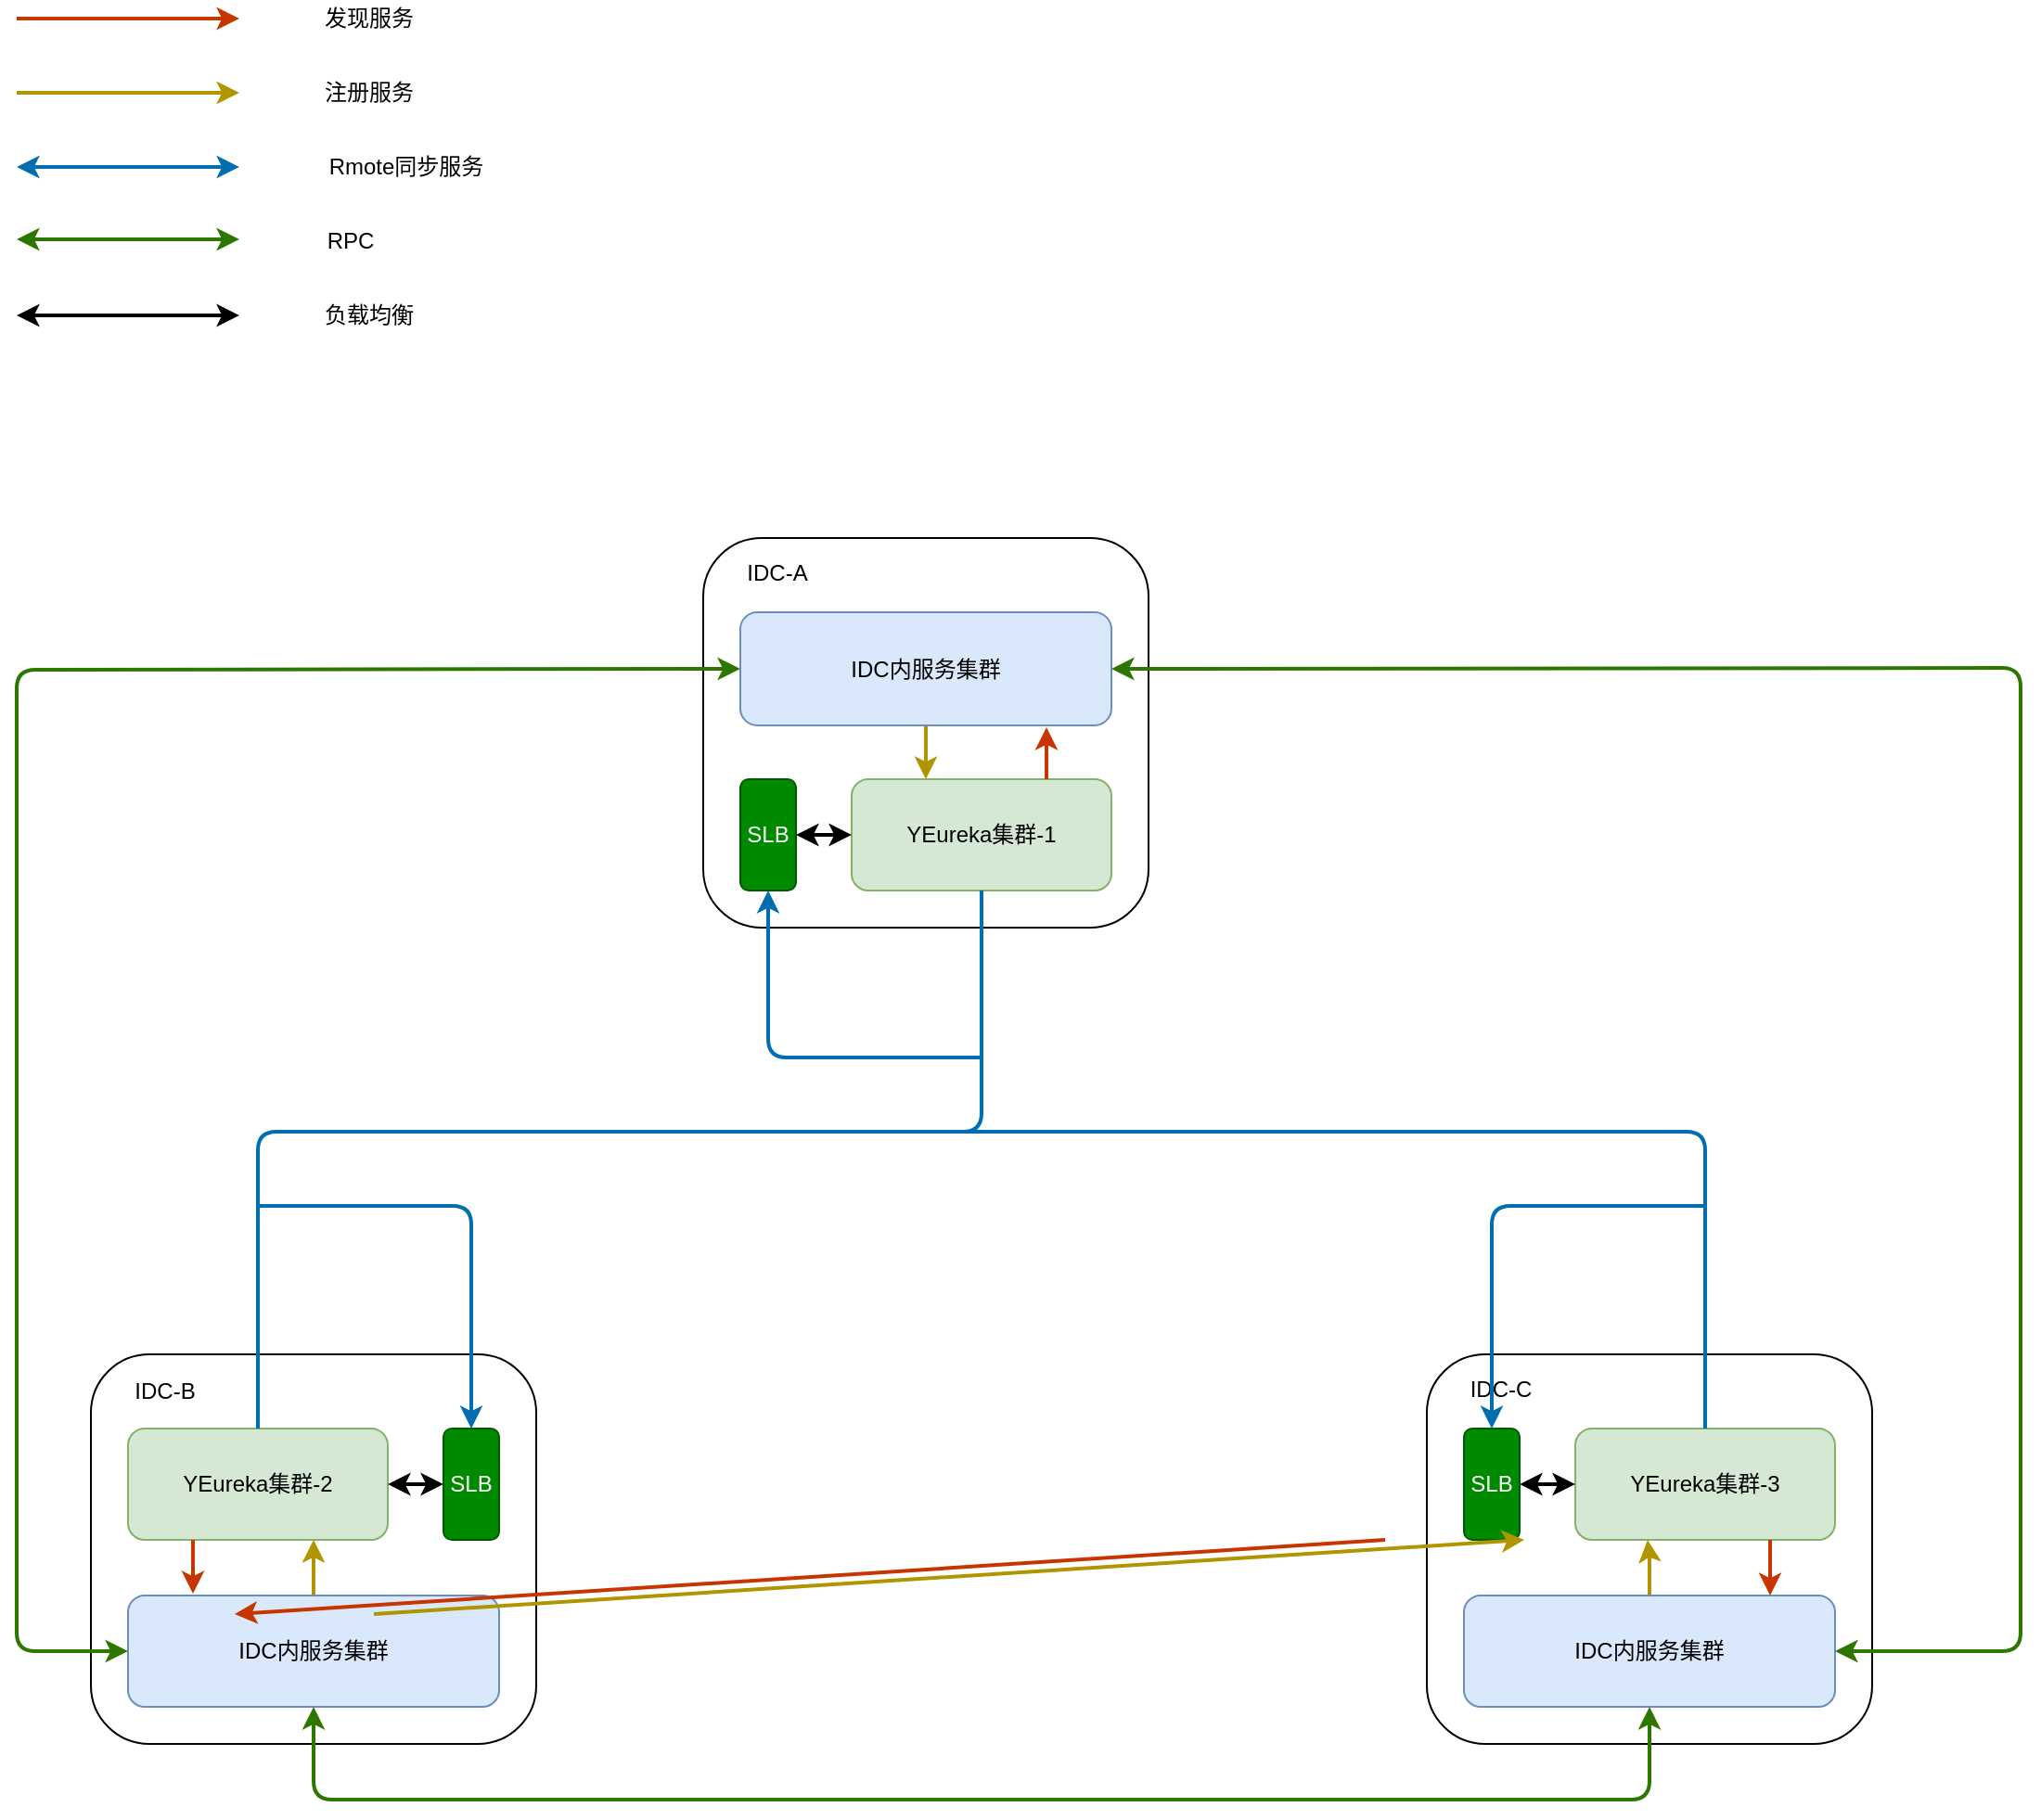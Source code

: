 <mxfile version="13.8.0" type="github">
  <diagram id="oLTQcHycqo5tb6mpDoaT" name="Page-1">
    <mxGraphModel dx="1422" dy="1914" grid="1" gridSize="10" guides="1" tooltips="1" connect="1" arrows="1" fold="1" page="1" pageScale="1" pageWidth="827" pageHeight="1169" math="0" shadow="0">
      <root>
        <mxCell id="0" />
        <mxCell id="1" parent="0" />
        <mxCell id="q3t6tNgOHvqSSlSUGWxc-13" value="IDC-A" style="text;html=1;strokeColor=none;fillColor=none;align=center;verticalAlign=middle;whiteSpace=wrap;rounded=0;" vertex="1" parent="1">
          <mxGeometry x="450" y="90" width="40" height="20" as="geometry" />
        </mxCell>
        <mxCell id="q3t6tNgOHvqSSlSUGWxc-59" value="" style="group;rotation=0;" vertex="1" connectable="0" parent="1">
          <mxGeometry x="450" y="40" width="240" height="210" as="geometry" />
        </mxCell>
        <mxCell id="q3t6tNgOHvqSSlSUGWxc-60" value="" style="rounded=1;whiteSpace=wrap;html=1;rotation=0;" vertex="1" parent="q3t6tNgOHvqSSlSUGWxc-59">
          <mxGeometry width="240" height="210" as="geometry" />
        </mxCell>
        <mxCell id="q3t6tNgOHvqSSlSUGWxc-61" value="YEureka集群-1" style="rounded=1;whiteSpace=wrap;html=1;fillColor=#d5e8d4;strokeColor=#82b366;rotation=0;" vertex="1" parent="q3t6tNgOHvqSSlSUGWxc-59">
          <mxGeometry x="80" y="130" width="140" height="60" as="geometry" />
        </mxCell>
        <mxCell id="q3t6tNgOHvqSSlSUGWxc-71" style="edgeStyle=orthogonalEdgeStyle;rounded=0;orthogonalLoop=1;jettySize=auto;html=1;exitX=0.5;exitY=1;exitDx=0;exitDy=0;strokeWidth=2;fillColor=#e3c800;strokeColor=#B09500;" edge="1" parent="q3t6tNgOHvqSSlSUGWxc-59" source="q3t6tNgOHvqSSlSUGWxc-63">
          <mxGeometry relative="1" as="geometry">
            <mxPoint x="120" y="130" as="targetPoint" />
          </mxGeometry>
        </mxCell>
        <mxCell id="q3t6tNgOHvqSSlSUGWxc-63" value="IDC内服务集群" style="rounded=1;whiteSpace=wrap;html=1;fillColor=#dae8fc;strokeColor=#6c8ebf;rotation=0;" vertex="1" parent="q3t6tNgOHvqSSlSUGWxc-59">
          <mxGeometry x="20" y="40" width="200" height="61" as="geometry" />
        </mxCell>
        <mxCell id="q3t6tNgOHvqSSlSUGWxc-64" value="IDC-A" style="text;html=1;strokeColor=none;fillColor=none;align=center;verticalAlign=middle;whiteSpace=wrap;rounded=0;rotation=0;" vertex="1" parent="q3t6tNgOHvqSSlSUGWxc-59">
          <mxGeometry x="20" y="9" width="40" height="20" as="geometry" />
        </mxCell>
        <mxCell id="q3t6tNgOHvqSSlSUGWxc-66" value="SLB" style="rounded=1;whiteSpace=wrap;html=1;fillColor=#008a00;strokeColor=#005700;fontColor=#ffffff;rotation=0;" vertex="1" parent="q3t6tNgOHvqSSlSUGWxc-59">
          <mxGeometry x="20" y="130" width="30" height="60" as="geometry" />
        </mxCell>
        <mxCell id="q3t6tNgOHvqSSlSUGWxc-67" value="" style="endArrow=classic;startArrow=classic;html=1;strokeWidth=2;entryX=0;entryY=0.5;entryDx=0;entryDy=0;exitX=1;exitY=0.5;exitDx=0;exitDy=0;" edge="1" parent="q3t6tNgOHvqSSlSUGWxc-59" target="q3t6tNgOHvqSSlSUGWxc-61" source="q3t6tNgOHvqSSlSUGWxc-66">
          <mxGeometry width="50" height="50" relative="1" as="geometry">
            <mxPoint x="80" y="70" as="sourcePoint" />
            <mxPoint x="170" y="20" as="targetPoint" />
          </mxGeometry>
        </mxCell>
        <mxCell id="q3t6tNgOHvqSSlSUGWxc-73" value="" style="endArrow=classic;html=1;strokeWidth=2;exitX=0.75;exitY=0;exitDx=0;exitDy=0;fillColor=#fa6800;strokeColor=#C73500;entryX=0.825;entryY=1.016;entryDx=0;entryDy=0;entryPerimeter=0;" edge="1" parent="q3t6tNgOHvqSSlSUGWxc-59" source="q3t6tNgOHvqSSlSUGWxc-61" target="q3t6tNgOHvqSSlSUGWxc-63">
          <mxGeometry width="50" height="50" relative="1" as="geometry">
            <mxPoint x="585" y="550" as="sourcePoint" />
            <mxPoint x="585" y="580" as="targetPoint" />
            <Array as="points" />
          </mxGeometry>
        </mxCell>
        <mxCell id="q3t6tNgOHvqSSlSUGWxc-83" value="" style="endArrow=classic;html=1;strokeColor=#006EAF;strokeWidth=2;entryX=0.5;entryY=1;entryDx=0;entryDy=0;fillColor=#1ba1e2;" edge="1" parent="q3t6tNgOHvqSSlSUGWxc-59" target="q3t6tNgOHvqSSlSUGWxc-66">
          <mxGeometry width="50" height="50" relative="1" as="geometry">
            <mxPoint x="150" y="280" as="sourcePoint" />
            <mxPoint x="40" y="190" as="targetPoint" />
            <Array as="points">
              <mxPoint x="35" y="280" />
            </Array>
          </mxGeometry>
        </mxCell>
        <mxCell id="q3t6tNgOHvqSSlSUGWxc-57" value="" style="group;rotation=0;" vertex="1" connectable="0" parent="1">
          <mxGeometry x="840" y="480" width="240" height="210" as="geometry" />
        </mxCell>
        <mxCell id="q3t6tNgOHvqSSlSUGWxc-49" value="" style="rounded=1;whiteSpace=wrap;html=1;rotation=0;" vertex="1" parent="q3t6tNgOHvqSSlSUGWxc-57">
          <mxGeometry width="240" height="210" as="geometry" />
        </mxCell>
        <mxCell id="q3t6tNgOHvqSSlSUGWxc-50" value="YEureka集群-3" style="rounded=1;whiteSpace=wrap;html=1;fillColor=#d5e8d4;strokeColor=#82b366;rotation=0;" vertex="1" parent="q3t6tNgOHvqSSlSUGWxc-57">
          <mxGeometry x="80" y="40" width="140" height="60" as="geometry" />
        </mxCell>
        <mxCell id="q3t6tNgOHvqSSlSUGWxc-51" style="edgeStyle=orthogonalEdgeStyle;rounded=0;orthogonalLoop=1;jettySize=auto;html=1;strokeWidth=2;fillColor=#e3c800;strokeColor=#B09500;" edge="1" parent="q3t6tNgOHvqSSlSUGWxc-57" source="q3t6tNgOHvqSSlSUGWxc-52">
          <mxGeometry relative="1" as="geometry">
            <mxPoint x="119" y="100" as="targetPoint" />
          </mxGeometry>
        </mxCell>
        <mxCell id="q3t6tNgOHvqSSlSUGWxc-52" value="IDC内服务集群" style="rounded=1;whiteSpace=wrap;html=1;fillColor=#dae8fc;strokeColor=#6c8ebf;rotation=0;" vertex="1" parent="q3t6tNgOHvqSSlSUGWxc-57">
          <mxGeometry x="20" y="130" width="200" height="60" as="geometry" />
        </mxCell>
        <mxCell id="q3t6tNgOHvqSSlSUGWxc-53" value="IDC-C" style="text;html=1;strokeColor=none;fillColor=none;align=center;verticalAlign=middle;whiteSpace=wrap;rounded=0;rotation=0;" vertex="1" parent="q3t6tNgOHvqSSlSUGWxc-57">
          <mxGeometry x="20" y="9" width="40" height="20" as="geometry" />
        </mxCell>
        <mxCell id="q3t6tNgOHvqSSlSUGWxc-54" value="" style="endArrow=classic;html=1;strokeWidth=2;exitX=0.75;exitY=1;exitDx=0;exitDy=0;fillColor=#fa6800;strokeColor=#C73500;" edge="1" parent="q3t6tNgOHvqSSlSUGWxc-57" source="q3t6tNgOHvqSSlSUGWxc-50">
          <mxGeometry width="50" height="50" relative="1" as="geometry">
            <mxPoint y="-80" as="sourcePoint" />
            <mxPoint x="185" y="130" as="targetPoint" />
            <Array as="points" />
          </mxGeometry>
        </mxCell>
        <mxCell id="q3t6tNgOHvqSSlSUGWxc-55" value="SLB" style="rounded=1;whiteSpace=wrap;html=1;fillColor=#008a00;strokeColor=#005700;fontColor=#ffffff;rotation=0;" vertex="1" parent="q3t6tNgOHvqSSlSUGWxc-57">
          <mxGeometry x="20" y="40" width="30" height="60" as="geometry" />
        </mxCell>
        <mxCell id="q3t6tNgOHvqSSlSUGWxc-56" value="" style="endArrow=classic;startArrow=classic;html=1;strokeWidth=2;" edge="1" parent="q3t6tNgOHvqSSlSUGWxc-57" target="q3t6tNgOHvqSSlSUGWxc-55">
          <mxGeometry width="50" height="50" relative="1" as="geometry">
            <mxPoint x="80" y="70" as="sourcePoint" />
            <mxPoint x="170" y="20" as="targetPoint" />
          </mxGeometry>
        </mxCell>
        <mxCell id="q3t6tNgOHvqSSlSUGWxc-1" value="" style="rounded=1;whiteSpace=wrap;html=1;" vertex="1" parent="1">
          <mxGeometry x="120" y="480" width="240" height="210" as="geometry" />
        </mxCell>
        <mxCell id="q3t6tNgOHvqSSlSUGWxc-2" value="YEureka集群-2" style="rounded=1;whiteSpace=wrap;html=1;fillColor=#d5e8d4;strokeColor=#82b366;" vertex="1" parent="1">
          <mxGeometry x="140" y="520" width="140" height="60" as="geometry" />
        </mxCell>
        <mxCell id="q3t6tNgOHvqSSlSUGWxc-47" style="edgeStyle=orthogonalEdgeStyle;rounded=0;orthogonalLoop=1;jettySize=auto;html=1;strokeWidth=2;fillColor=#e3c800;strokeColor=#B09500;" edge="1" parent="1" source="q3t6tNgOHvqSSlSUGWxc-3">
          <mxGeometry relative="1" as="geometry">
            <mxPoint x="240" y="580" as="targetPoint" />
          </mxGeometry>
        </mxCell>
        <mxCell id="q3t6tNgOHvqSSlSUGWxc-3" value="IDC内服务集群" style="rounded=1;whiteSpace=wrap;html=1;fillColor=#dae8fc;strokeColor=#6c8ebf;" vertex="1" parent="1">
          <mxGeometry x="140" y="610" width="200" height="60" as="geometry" />
        </mxCell>
        <mxCell id="q3t6tNgOHvqSSlSUGWxc-4" value="IDC-B" style="text;html=1;strokeColor=none;fillColor=none;align=center;verticalAlign=middle;whiteSpace=wrap;rounded=0;" vertex="1" parent="1">
          <mxGeometry x="140" y="490" width="40" height="20" as="geometry" />
        </mxCell>
        <mxCell id="q3t6tNgOHvqSSlSUGWxc-25" value="" style="endArrow=classic;html=1;strokeWidth=2;exitX=0.25;exitY=1;exitDx=0;exitDy=0;fillColor=#fa6800;strokeColor=#C73500;" edge="1" parent="1" source="q3t6tNgOHvqSSlSUGWxc-2">
          <mxGeometry width="50" height="50" relative="1" as="geometry">
            <mxPoint x="120" y="400" as="sourcePoint" />
            <mxPoint x="175" y="609" as="targetPoint" />
            <Array as="points" />
          </mxGeometry>
        </mxCell>
        <mxCell id="q3t6tNgOHvqSSlSUGWxc-27" value="" style="endArrow=classic;html=1;strokeWidth=2;entryX=0.25;entryY=0;entryDx=0;entryDy=0;exitX=0.25;exitY=1;exitDx=0;exitDy=0;fillColor=#fa6800;strokeColor=#C73500;" edge="1" parent="1" target="q3t6tNgOHvqSSlSUGWxc-8">
          <mxGeometry width="50" height="50" relative="1" as="geometry">
            <mxPoint x="817.5" y="580" as="sourcePoint" />
            <mxPoint x="197.5" y="620" as="targetPoint" />
          </mxGeometry>
        </mxCell>
        <mxCell id="q3t6tNgOHvqSSlSUGWxc-28" value="" style="endArrow=classic;html=1;strokeWidth=2;entryX=0.75;entryY=1;entryDx=0;entryDy=0;exitX=0.75;exitY=0;exitDx=0;exitDy=0;fillColor=#e3c800;strokeColor=#B09500;" edge="1" parent="1" source="q3t6tNgOHvqSSlSUGWxc-8">
          <mxGeometry width="50" height="50" relative="1" as="geometry">
            <mxPoint x="272.5" y="620" as="sourcePoint" />
            <mxPoint x="892.5" y="580" as="targetPoint" />
          </mxGeometry>
        </mxCell>
        <mxCell id="q3t6tNgOHvqSSlSUGWxc-29" value="" style="endArrow=classic;startArrow=classic;html=1;strokeWidth=2;entryX=0;entryY=0.5;entryDx=0;entryDy=0;exitX=0;exitY=0.5;exitDx=0;exitDy=0;fillColor=#60a917;strokeColor=#2D7600;" edge="1" parent="1" source="q3t6tNgOHvqSSlSUGWxc-63" target="q3t6tNgOHvqSSlSUGWxc-3">
          <mxGeometry width="50" height="50" relative="1" as="geometry">
            <mxPoint x="460" y="150" as="sourcePoint" />
            <mxPoint y="540" as="targetPoint" />
            <Array as="points">
              <mxPoint x="80" y="111" />
              <mxPoint x="80" y="640" />
            </Array>
          </mxGeometry>
        </mxCell>
        <mxCell id="q3t6tNgOHvqSSlSUGWxc-30" value="" style="endArrow=classic;startArrow=classic;html=1;strokeWidth=2;exitX=0.5;exitY=1;exitDx=0;exitDy=0;entryX=0.5;entryY=1;entryDx=0;entryDy=0;fillColor=#60a917;strokeColor=#2D7600;" edge="1" parent="1" source="q3t6tNgOHvqSSlSUGWxc-3" target="q3t6tNgOHvqSSlSUGWxc-52">
          <mxGeometry width="50" height="50" relative="1" as="geometry">
            <mxPoint x="520" y="760" as="sourcePoint" />
            <mxPoint x="855" y="670" as="targetPoint" />
            <Array as="points">
              <mxPoint x="240" y="720" />
              <mxPoint x="960" y="720" />
            </Array>
          </mxGeometry>
        </mxCell>
        <mxCell id="q3t6tNgOHvqSSlSUGWxc-31" value="" style="endArrow=classic;startArrow=classic;html=1;strokeWidth=2;entryX=1;entryY=0.5;entryDx=0;entryDy=0;fillColor=#60a917;strokeColor=#2D7600;exitX=1;exitY=0.5;exitDx=0;exitDy=0;" edge="1" parent="1" source="q3t6tNgOHvqSSlSUGWxc-52" target="q3t6tNgOHvqSSlSUGWxc-63">
          <mxGeometry width="50" height="50" relative="1" as="geometry">
            <mxPoint x="1220" y="620" as="sourcePoint" />
            <mxPoint x="610" y="150" as="targetPoint" />
            <Array as="points">
              <mxPoint x="1160" y="640" />
              <mxPoint x="1160" y="110" />
            </Array>
          </mxGeometry>
        </mxCell>
        <mxCell id="q3t6tNgOHvqSSlSUGWxc-45" value="SLB" style="rounded=1;whiteSpace=wrap;html=1;fillColor=#008a00;strokeColor=#005700;fontColor=#ffffff;" vertex="1" parent="1">
          <mxGeometry x="310" y="520" width="30" height="60" as="geometry" />
        </mxCell>
        <mxCell id="q3t6tNgOHvqSSlSUGWxc-46" value="" style="endArrow=classic;startArrow=classic;html=1;strokeWidth=2;" edge="1" parent="1" target="q3t6tNgOHvqSSlSUGWxc-45">
          <mxGeometry width="50" height="50" relative="1" as="geometry">
            <mxPoint x="280" y="550" as="sourcePoint" />
            <mxPoint x="290" y="500" as="targetPoint" />
          </mxGeometry>
        </mxCell>
        <mxCell id="q3t6tNgOHvqSSlSUGWxc-77" value="" style="group" vertex="1" connectable="0" parent="1">
          <mxGeometry x="80" y="-250" width="260" height="180" as="geometry" />
        </mxCell>
        <mxCell id="q3t6tNgOHvqSSlSUGWxc-33" value="" style="endArrow=classic;startArrow=classic;html=1;strokeWidth=2;fillColor=#1ba1e2;strokeColor=#006EAF;" edge="1" parent="q3t6tNgOHvqSSlSUGWxc-77">
          <mxGeometry width="50" height="50" relative="1" as="geometry">
            <mxPoint y="90" as="sourcePoint" />
            <mxPoint x="120" y="90" as="targetPoint" />
            <Array as="points" />
          </mxGeometry>
        </mxCell>
        <mxCell id="q3t6tNgOHvqSSlSUGWxc-35" value="" style="endArrow=classic;html=1;strokeWidth=2;fillColor=#e3c800;strokeColor=#B09500;" edge="1" parent="q3t6tNgOHvqSSlSUGWxc-77">
          <mxGeometry width="50" height="50" relative="1" as="geometry">
            <mxPoint y="50" as="sourcePoint" />
            <mxPoint x="120" y="50" as="targetPoint" />
          </mxGeometry>
        </mxCell>
        <mxCell id="q3t6tNgOHvqSSlSUGWxc-36" value="" style="endArrow=classic;html=1;strokeWidth=2;fillColor=#fa6800;strokeColor=#C73500;" edge="1" parent="q3t6tNgOHvqSSlSUGWxc-77">
          <mxGeometry width="50" height="50" relative="1" as="geometry">
            <mxPoint y="10" as="sourcePoint" />
            <mxPoint x="120" y="10" as="targetPoint" />
          </mxGeometry>
        </mxCell>
        <mxCell id="q3t6tNgOHvqSSlSUGWxc-37" value="" style="endArrow=classic;startArrow=classic;html=1;strokeWidth=2;fillColor=#60a917;strokeColor=#2D7600;" edge="1" parent="q3t6tNgOHvqSSlSUGWxc-77">
          <mxGeometry width="50" height="50" relative="1" as="geometry">
            <mxPoint y="129" as="sourcePoint" />
            <mxPoint x="120" y="129" as="targetPoint" />
            <Array as="points" />
          </mxGeometry>
        </mxCell>
        <mxCell id="q3t6tNgOHvqSSlSUGWxc-40" value="发现服务" style="text;html=1;strokeColor=none;fillColor=none;align=center;verticalAlign=middle;whiteSpace=wrap;rounded=0;" vertex="1" parent="q3t6tNgOHvqSSlSUGWxc-77">
          <mxGeometry x="160" width="60" height="20" as="geometry" />
        </mxCell>
        <mxCell id="q3t6tNgOHvqSSlSUGWxc-41" value="注册服务" style="text;html=1;strokeColor=none;fillColor=none;align=center;verticalAlign=middle;whiteSpace=wrap;rounded=0;" vertex="1" parent="q3t6tNgOHvqSSlSUGWxc-77">
          <mxGeometry x="160" y="40" width="60" height="20" as="geometry" />
        </mxCell>
        <mxCell id="q3t6tNgOHvqSSlSUGWxc-42" value="Rmote同步服务" style="text;html=1;strokeColor=none;fillColor=none;align=center;verticalAlign=middle;whiteSpace=wrap;rounded=0;" vertex="1" parent="q3t6tNgOHvqSSlSUGWxc-77">
          <mxGeometry x="160" y="80" width="100" height="20" as="geometry" />
        </mxCell>
        <mxCell id="q3t6tNgOHvqSSlSUGWxc-43" value="RPC" style="text;html=1;strokeColor=none;fillColor=none;align=center;verticalAlign=middle;whiteSpace=wrap;rounded=0;" vertex="1" parent="q3t6tNgOHvqSSlSUGWxc-77">
          <mxGeometry x="160" y="120" width="40" height="20" as="geometry" />
        </mxCell>
        <mxCell id="q3t6tNgOHvqSSlSUGWxc-76" value="" style="group" vertex="1" connectable="0" parent="q3t6tNgOHvqSSlSUGWxc-77">
          <mxGeometry y="160" width="215" height="20" as="geometry" />
        </mxCell>
        <mxCell id="q3t6tNgOHvqSSlSUGWxc-74" value="" style="endArrow=classic;startArrow=classic;html=1;strokeWidth=2;" edge="1" parent="q3t6tNgOHvqSSlSUGWxc-76">
          <mxGeometry width="50" height="50" relative="1" as="geometry">
            <mxPoint y="10" as="sourcePoint" />
            <mxPoint x="120" y="10" as="targetPoint" />
          </mxGeometry>
        </mxCell>
        <mxCell id="q3t6tNgOHvqSSlSUGWxc-75" value="负载均衡" style="text;html=1;strokeColor=none;fillColor=none;align=center;verticalAlign=middle;whiteSpace=wrap;rounded=0;" vertex="1" parent="q3t6tNgOHvqSSlSUGWxc-76">
          <mxGeometry x="165" width="50" height="20" as="geometry" />
        </mxCell>
        <mxCell id="q3t6tNgOHvqSSlSUGWxc-79" value="" style="endArrow=none;html=1;strokeColor=#006EAF;strokeWidth=2;entryX=0.5;entryY=1;entryDx=0;entryDy=0;fillColor=#1ba1e2;" edge="1" parent="1" target="q3t6tNgOHvqSSlSUGWxc-61">
          <mxGeometry width="50" height="50" relative="1" as="geometry">
            <mxPoint x="480" y="360" as="sourcePoint" />
            <mxPoint x="570" y="260" as="targetPoint" />
            <Array as="points">
              <mxPoint x="600" y="360" />
            </Array>
          </mxGeometry>
        </mxCell>
        <mxCell id="q3t6tNgOHvqSSlSUGWxc-80" value="" style="endArrow=none;html=1;strokeColor=#006EAF;strokeWidth=2;exitX=0.5;exitY=0;exitDx=0;exitDy=0;fillColor=#1ba1e2;" edge="1" parent="1" source="q3t6tNgOHvqSSlSUGWxc-2">
          <mxGeometry width="50" height="50" relative="1" as="geometry">
            <mxPoint x="520" y="310" as="sourcePoint" />
            <mxPoint x="480" y="360" as="targetPoint" />
            <Array as="points">
              <mxPoint x="210" y="400" />
              <mxPoint x="210" y="360" />
            </Array>
          </mxGeometry>
        </mxCell>
        <mxCell id="q3t6tNgOHvqSSlSUGWxc-81" value="" style="endArrow=none;html=1;strokeColor=#006EAF;strokeWidth=2;exitX=0.5;exitY=0;exitDx=0;exitDy=0;fillColor=#1ba1e2;" edge="1" parent="1">
          <mxGeometry width="50" height="50" relative="1" as="geometry">
            <mxPoint x="990" y="520" as="sourcePoint" />
            <mxPoint x="590" y="360" as="targetPoint" />
            <Array as="points">
              <mxPoint x="990" y="360" />
            </Array>
          </mxGeometry>
        </mxCell>
        <mxCell id="q3t6tNgOHvqSSlSUGWxc-85" value="" style="endArrow=classic;html=1;strokeColor=#006EAF;strokeWidth=2;entryX=0.5;entryY=0;entryDx=0;entryDy=0;fillColor=#1ba1e2;" edge="1" parent="1" target="q3t6tNgOHvqSSlSUGWxc-45">
          <mxGeometry width="50" height="50" relative="1" as="geometry">
            <mxPoint x="210" y="400" as="sourcePoint" />
            <mxPoint x="350" y="410" as="targetPoint" />
            <Array as="points">
              <mxPoint x="325" y="400" />
            </Array>
          </mxGeometry>
        </mxCell>
        <mxCell id="q3t6tNgOHvqSSlSUGWxc-86" value="" style="endArrow=classic;html=1;strokeColor=#006EAF;strokeWidth=2;entryX=0.5;entryY=0;entryDx=0;entryDy=0;fillColor=#1ba1e2;" edge="1" parent="1" target="q3t6tNgOHvqSSlSUGWxc-55">
          <mxGeometry width="50" height="50" relative="1" as="geometry">
            <mxPoint x="990" y="400" as="sourcePoint" />
            <mxPoint x="335" y="530" as="targetPoint" />
            <Array as="points">
              <mxPoint x="875" y="400" />
            </Array>
          </mxGeometry>
        </mxCell>
      </root>
    </mxGraphModel>
  </diagram>
</mxfile>
